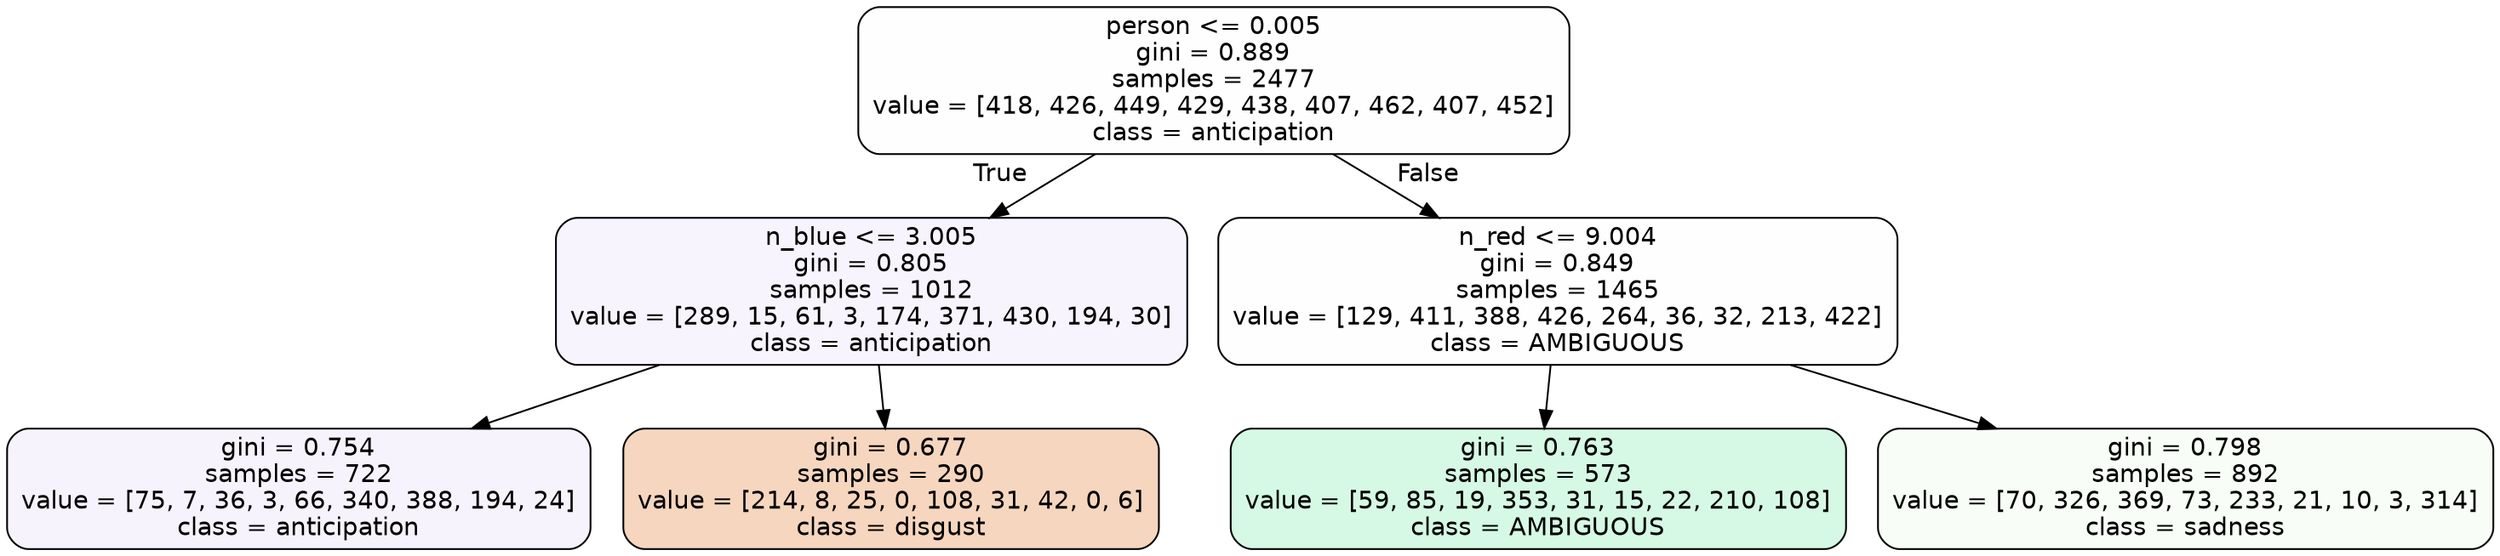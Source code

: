 digraph Tree {
node [shape=box, style="filled, rounded", color="black", fontname=helvetica] ;
edge [fontname=helvetica] ;
0 [label="person <= 0.005\ngini = 0.889\nsamples = 2477\nvalue = [418, 426, 449, 429, 438, 407, 462, 407, 452]\nclass = anticipation", fillcolor="#8139e501"] ;
1 [label="n_blue <= 3.005\ngini = 0.805\nsamples = 1012\nvalue = [289, 15, 61, 3, 174, 371, 430, 194, 30]\nclass = anticipation", fillcolor="#8139e50d"] ;
0 -> 1 [labeldistance=2.5, labelangle=45, headlabel="True"] ;
2 [label="gini = 0.754\nsamples = 722\nvalue = [75, 7, 36, 3, 66, 340, 388, 194, 24]\nclass = anticipation", fillcolor="#8139e50f"] ;
1 -> 2 ;
3 [label="gini = 0.677\nsamples = 290\nvalue = [214, 8, 25, 0, 108, 31, 42, 0, 6]\nclass = disgust", fillcolor="#e5813953"] ;
1 -> 3 ;
4 [label="n_red <= 9.004\ngini = 0.849\nsamples = 1465\nvalue = [129, 411, 388, 426, 264, 36, 32, 213, 422]\nclass = AMBIGUOUS", fillcolor="#39e58101"] ;
0 -> 4 [labeldistance=2.5, labelangle=-45, headlabel="False"] ;
5 [label="gini = 0.763\nsamples = 573\nvalue = [59, 85, 19, 353, 31, 15, 22, 210, 108]\nclass = AMBIGUOUS", fillcolor="#39e58135"] ;
4 -> 5 ;
6 [label="gini = 0.798\nsamples = 892\nvalue = [70, 326, 369, 73, 233, 21, 10, 3, 314]\nclass = sadness", fillcolor="#64e5390a"] ;
4 -> 6 ;
}